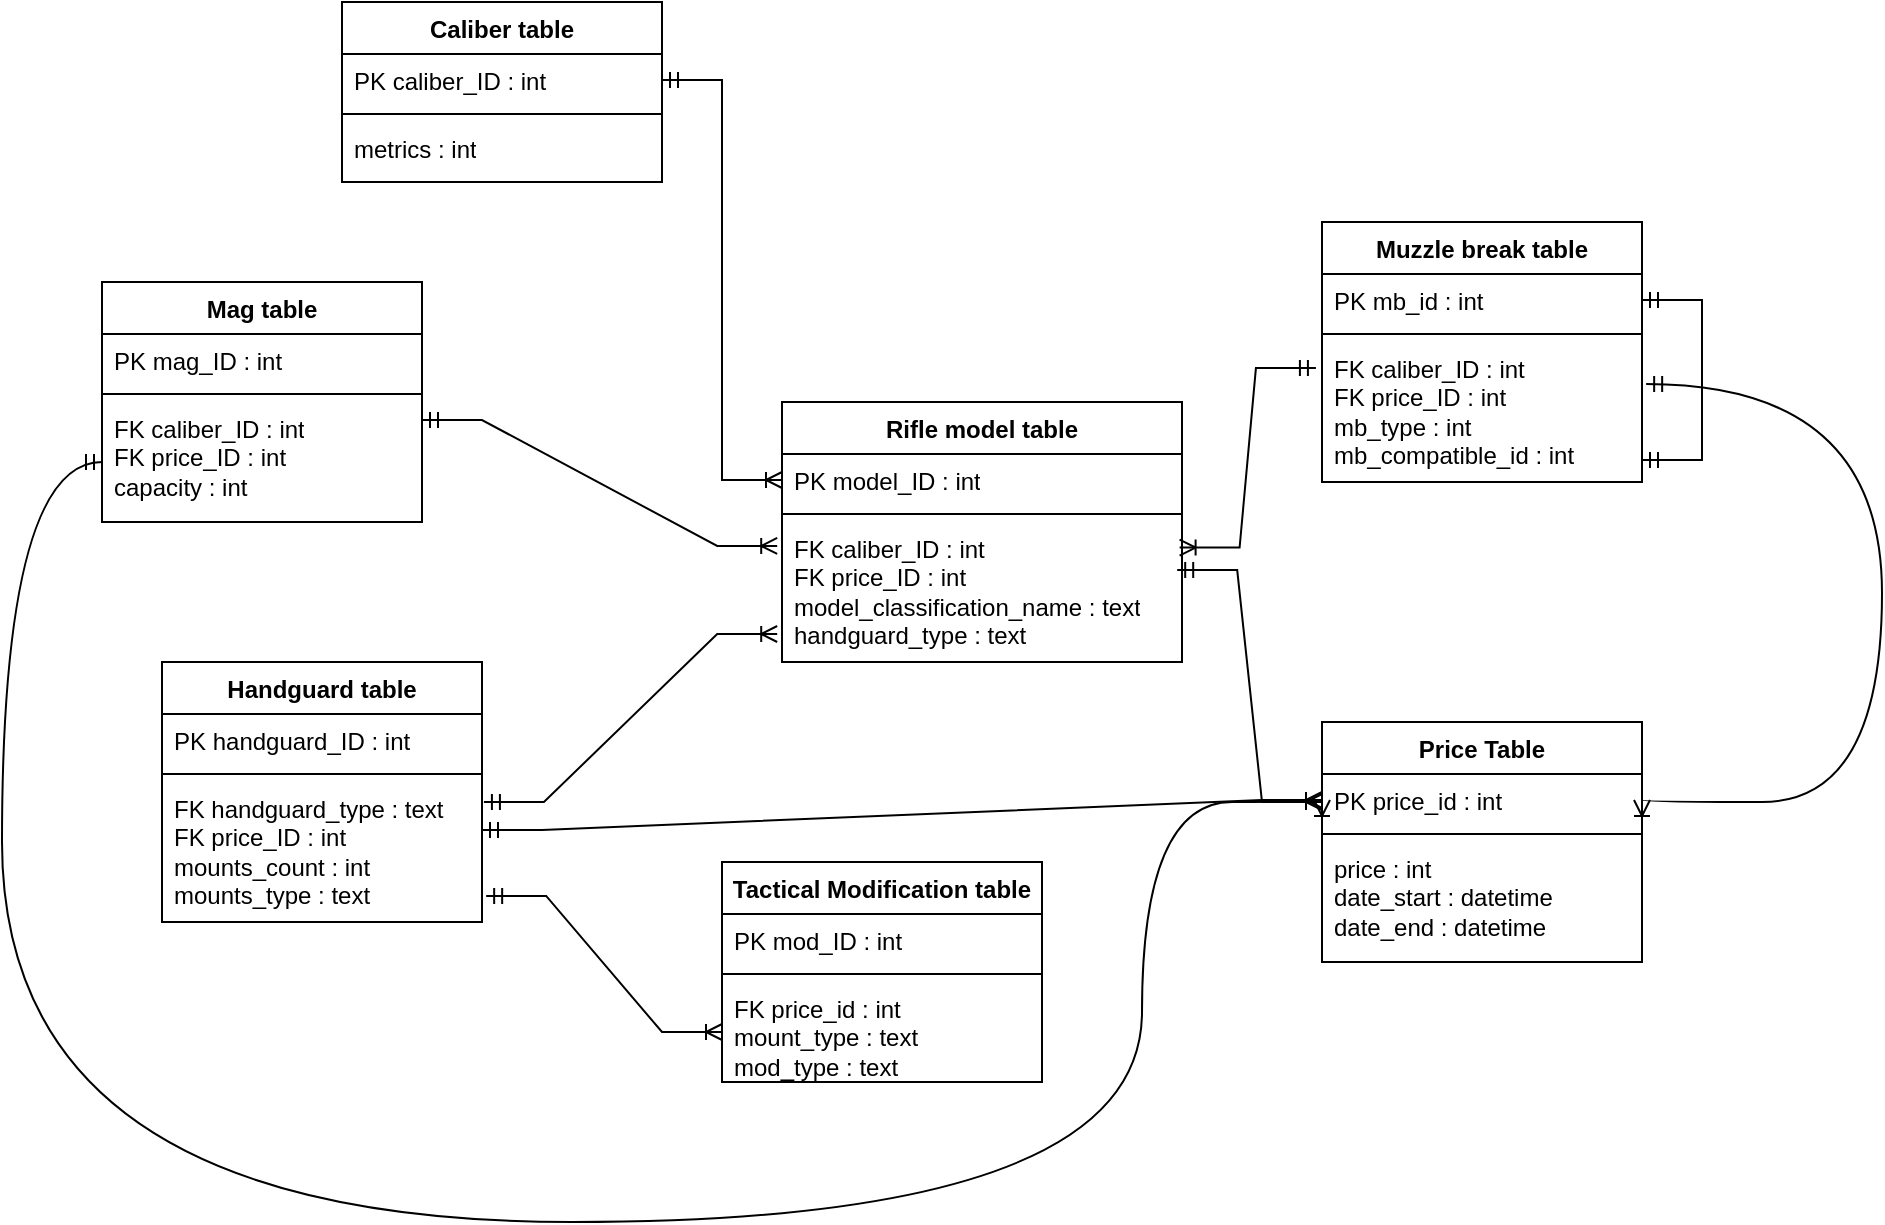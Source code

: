 <mxfile version="24.4.2" type="device">
  <diagram name="Page-1" id="a7904f86-f2b4-8e86-fa97-74104820619b">
    <mxGraphModel dx="993" dy="525" grid="1" gridSize="10" guides="1" tooltips="1" connect="1" arrows="1" fold="1" page="1" pageScale="1" pageWidth="1100" pageHeight="850" background="none" math="0" shadow="0">
      <root>
        <mxCell id="0" />
        <mxCell id="1" parent="0" />
        <mxCell id="yO5ZmVBm04dt71dqiS3L-5" value="Rifle model table" style="swimlane;fontStyle=1;align=center;verticalAlign=top;childLayout=stackLayout;horizontal=1;startSize=26;horizontalStack=0;resizeParent=1;resizeParentMax=0;resizeLast=0;collapsible=1;marginBottom=0;whiteSpace=wrap;html=1;" parent="1" vertex="1">
          <mxGeometry x="460" y="250" width="200" height="130" as="geometry" />
        </mxCell>
        <mxCell id="yO5ZmVBm04dt71dqiS3L-6" value="PK model_ID : int" style="text;strokeColor=none;fillColor=none;align=left;verticalAlign=top;spacingLeft=4;spacingRight=4;overflow=hidden;rotatable=0;points=[[0,0.5],[1,0.5]];portConstraint=eastwest;whiteSpace=wrap;html=1;" parent="yO5ZmVBm04dt71dqiS3L-5" vertex="1">
          <mxGeometry y="26" width="200" height="26" as="geometry" />
        </mxCell>
        <mxCell id="yO5ZmVBm04dt71dqiS3L-7" value="" style="line;strokeWidth=1;fillColor=none;align=left;verticalAlign=middle;spacingTop=-1;spacingLeft=3;spacingRight=3;rotatable=0;labelPosition=right;points=[];portConstraint=eastwest;strokeColor=inherit;" parent="yO5ZmVBm04dt71dqiS3L-5" vertex="1">
          <mxGeometry y="52" width="200" height="8" as="geometry" />
        </mxCell>
        <mxCell id="yO5ZmVBm04dt71dqiS3L-8" value="&lt;div&gt;FK caliber_ID : int&lt;br&gt;&lt;/div&gt;&lt;div&gt;FK price_ID : int&lt;/div&gt;model_classification_name : text&lt;div&gt;handguard_type : text&lt;/div&gt;" style="text;strokeColor=none;fillColor=none;align=left;verticalAlign=top;spacingLeft=4;spacingRight=4;overflow=hidden;rotatable=0;points=[[0,0.5],[1,0.5]];portConstraint=eastwest;whiteSpace=wrap;html=1;" parent="yO5ZmVBm04dt71dqiS3L-5" vertex="1">
          <mxGeometry y="60" width="200" height="70" as="geometry" />
        </mxCell>
        <mxCell id="yO5ZmVBm04dt71dqiS3L-10" value="Caliber table" style="swimlane;fontStyle=1;align=center;verticalAlign=top;childLayout=stackLayout;horizontal=1;startSize=26;horizontalStack=0;resizeParent=1;resizeParentMax=0;resizeLast=0;collapsible=1;marginBottom=0;whiteSpace=wrap;html=1;" parent="1" vertex="1">
          <mxGeometry x="240" y="50" width="160" height="90" as="geometry" />
        </mxCell>
        <mxCell id="yO5ZmVBm04dt71dqiS3L-11" value="PK caliber_ID : int" style="text;strokeColor=none;fillColor=none;align=left;verticalAlign=top;spacingLeft=4;spacingRight=4;overflow=hidden;rotatable=0;points=[[0,0.5],[1,0.5]];portConstraint=eastwest;whiteSpace=wrap;html=1;" parent="yO5ZmVBm04dt71dqiS3L-10" vertex="1">
          <mxGeometry y="26" width="160" height="26" as="geometry" />
        </mxCell>
        <mxCell id="yO5ZmVBm04dt71dqiS3L-12" value="" style="line;strokeWidth=1;fillColor=none;align=left;verticalAlign=middle;spacingTop=-1;spacingLeft=3;spacingRight=3;rotatable=0;labelPosition=right;points=[];portConstraint=eastwest;strokeColor=inherit;" parent="yO5ZmVBm04dt71dqiS3L-10" vertex="1">
          <mxGeometry y="52" width="160" height="8" as="geometry" />
        </mxCell>
        <mxCell id="yO5ZmVBm04dt71dqiS3L-13" value="metrics : int" style="text;strokeColor=none;fillColor=none;align=left;verticalAlign=top;spacingLeft=4;spacingRight=4;overflow=hidden;rotatable=0;points=[[0,0.5],[1,0.5]];portConstraint=eastwest;whiteSpace=wrap;html=1;" parent="yO5ZmVBm04dt71dqiS3L-10" vertex="1">
          <mxGeometry y="60" width="160" height="30" as="geometry" />
        </mxCell>
        <mxCell id="yO5ZmVBm04dt71dqiS3L-14" value="" style="edgeStyle=entityRelationEdgeStyle;fontSize=12;html=1;endArrow=ERoneToMany;startArrow=ERmandOne;rounded=0;exitX=1;exitY=0.5;exitDx=0;exitDy=0;" parent="1" source="yO5ZmVBm04dt71dqiS3L-11" target="yO5ZmVBm04dt71dqiS3L-6" edge="1">
          <mxGeometry width="100" height="100" relative="1" as="geometry">
            <mxPoint x="660" y="360" as="sourcePoint" />
            <mxPoint x="760" y="260" as="targetPoint" />
          </mxGeometry>
        </mxCell>
        <mxCell id="yO5ZmVBm04dt71dqiS3L-15" value="Muzzle break table" style="swimlane;fontStyle=1;align=center;verticalAlign=top;childLayout=stackLayout;horizontal=1;startSize=26;horizontalStack=0;resizeParent=1;resizeParentMax=0;resizeLast=0;collapsible=1;marginBottom=0;whiteSpace=wrap;html=1;" parent="1" vertex="1">
          <mxGeometry x="730" y="160" width="160" height="130" as="geometry" />
        </mxCell>
        <mxCell id="yO5ZmVBm04dt71dqiS3L-16" value="PK mb_id : int" style="text;strokeColor=none;fillColor=none;align=left;verticalAlign=top;spacingLeft=4;spacingRight=4;overflow=hidden;rotatable=0;points=[[0,0.5],[1,0.5]];portConstraint=eastwest;whiteSpace=wrap;html=1;" parent="yO5ZmVBm04dt71dqiS3L-15" vertex="1">
          <mxGeometry y="26" width="160" height="26" as="geometry" />
        </mxCell>
        <mxCell id="yO5ZmVBm04dt71dqiS3L-17" value="" style="line;strokeWidth=1;fillColor=none;align=left;verticalAlign=middle;spacingTop=-1;spacingLeft=3;spacingRight=3;rotatable=0;labelPosition=right;points=[];portConstraint=eastwest;strokeColor=inherit;" parent="yO5ZmVBm04dt71dqiS3L-15" vertex="1">
          <mxGeometry y="52" width="160" height="8" as="geometry" />
        </mxCell>
        <mxCell id="yO5ZmVBm04dt71dqiS3L-18" value="&lt;div&gt;FK caliber_ID : int&lt;br&gt;&lt;/div&gt;&lt;div&gt;FK price_ID : int&lt;/div&gt;mb_type : int&lt;div&gt;mb_compatible_id : int&lt;/div&gt;" style="text;strokeColor=none;fillColor=none;align=left;verticalAlign=top;spacingLeft=4;spacingRight=4;overflow=hidden;rotatable=0;points=[[0,0.5],[1,0.5]];portConstraint=eastwest;whiteSpace=wrap;html=1;" parent="yO5ZmVBm04dt71dqiS3L-15" vertex="1">
          <mxGeometry y="60" width="160" height="70" as="geometry" />
        </mxCell>
        <mxCell id="yO5ZmVBm04dt71dqiS3L-41" value="" style="edgeStyle=entityRelationEdgeStyle;fontSize=12;html=1;endArrow=ERmandOne;startArrow=ERmandOne;rounded=0;entryX=1;entryY=0.5;entryDx=0;entryDy=0;exitX=1;exitY=0.843;exitDx=0;exitDy=0;exitPerimeter=0;" parent="yO5ZmVBm04dt71dqiS3L-15" source="yO5ZmVBm04dt71dqiS3L-18" target="yO5ZmVBm04dt71dqiS3L-16" edge="1">
          <mxGeometry width="100" height="100" relative="1" as="geometry">
            <mxPoint x="170" y="100" as="sourcePoint" />
            <mxPoint x="570" y="50" as="targetPoint" />
            <Array as="points">
              <mxPoint x="170" y="120" />
              <mxPoint x="280" y="60" />
            </Array>
          </mxGeometry>
        </mxCell>
        <mxCell id="yO5ZmVBm04dt71dqiS3L-20" value="Mag table" style="swimlane;fontStyle=1;align=center;verticalAlign=top;childLayout=stackLayout;horizontal=1;startSize=26;horizontalStack=0;resizeParent=1;resizeParentMax=0;resizeLast=0;collapsible=1;marginBottom=0;whiteSpace=wrap;html=1;" parent="1" vertex="1">
          <mxGeometry x="120" y="190" width="160" height="120" as="geometry" />
        </mxCell>
        <mxCell id="yO5ZmVBm04dt71dqiS3L-21" value="PK mag_ID : int" style="text;strokeColor=none;fillColor=none;align=left;verticalAlign=top;spacingLeft=4;spacingRight=4;overflow=hidden;rotatable=0;points=[[0,0.5],[1,0.5]];portConstraint=eastwest;whiteSpace=wrap;html=1;" parent="yO5ZmVBm04dt71dqiS3L-20" vertex="1">
          <mxGeometry y="26" width="160" height="26" as="geometry" />
        </mxCell>
        <mxCell id="yO5ZmVBm04dt71dqiS3L-22" value="" style="line;strokeWidth=1;fillColor=none;align=left;verticalAlign=middle;spacingTop=-1;spacingLeft=3;spacingRight=3;rotatable=0;labelPosition=right;points=[];portConstraint=eastwest;strokeColor=inherit;" parent="yO5ZmVBm04dt71dqiS3L-20" vertex="1">
          <mxGeometry y="52" width="160" height="8" as="geometry" />
        </mxCell>
        <mxCell id="yO5ZmVBm04dt71dqiS3L-23" value="&lt;div&gt;FK caliber_ID : int&lt;/div&gt;&lt;div&gt;FK price_ID : int&lt;/div&gt;capacity : int" style="text;strokeColor=none;fillColor=none;align=left;verticalAlign=top;spacingLeft=4;spacingRight=4;overflow=hidden;rotatable=0;points=[[0,0.5],[1,0.5]];portConstraint=eastwest;whiteSpace=wrap;html=1;" parent="yO5ZmVBm04dt71dqiS3L-20" vertex="1">
          <mxGeometry y="60" width="160" height="60" as="geometry" />
        </mxCell>
        <mxCell id="yO5ZmVBm04dt71dqiS3L-24" value="" style="edgeStyle=entityRelationEdgeStyle;fontSize=12;html=1;endArrow=ERoneToMany;startArrow=ERmandOne;rounded=0;entryX=0.994;entryY=0.183;entryDx=0;entryDy=0;exitX=-0.019;exitY=0.186;exitDx=0;exitDy=0;exitPerimeter=0;entryPerimeter=0;" parent="1" source="yO5ZmVBm04dt71dqiS3L-18" target="yO5ZmVBm04dt71dqiS3L-8" edge="1">
          <mxGeometry width="100" height="100" relative="1" as="geometry">
            <mxPoint x="660" y="460" as="sourcePoint" />
            <mxPoint x="760" y="360" as="targetPoint" />
          </mxGeometry>
        </mxCell>
        <mxCell id="yO5ZmVBm04dt71dqiS3L-25" value="" style="edgeStyle=entityRelationEdgeStyle;fontSize=12;html=1;endArrow=ERoneToMany;startArrow=ERmandOne;rounded=0;entryX=-0.012;entryY=0.171;entryDx=0;entryDy=0;entryPerimeter=0;exitX=1;exitY=0.15;exitDx=0;exitDy=0;exitPerimeter=0;" parent="1" source="yO5ZmVBm04dt71dqiS3L-23" target="yO5ZmVBm04dt71dqiS3L-8" edge="1">
          <mxGeometry width="100" height="100" relative="1" as="geometry">
            <mxPoint x="330" y="324" as="sourcePoint" />
            <mxPoint x="620" y="320" as="targetPoint" />
            <Array as="points">
              <mxPoint x="640" y="330" />
              <mxPoint x="420" y="410" />
              <mxPoint x="740" y="620" />
              <mxPoint x="450" y="450" />
              <mxPoint x="450" y="380" />
            </Array>
          </mxGeometry>
        </mxCell>
        <mxCell id="yO5ZmVBm04dt71dqiS3L-27" value="Handguard table" style="swimlane;fontStyle=1;align=center;verticalAlign=top;childLayout=stackLayout;horizontal=1;startSize=26;horizontalStack=0;resizeParent=1;resizeParentMax=0;resizeLast=0;collapsible=1;marginBottom=0;whiteSpace=wrap;html=1;" parent="1" vertex="1">
          <mxGeometry x="150" y="380" width="160" height="130" as="geometry" />
        </mxCell>
        <mxCell id="yO5ZmVBm04dt71dqiS3L-28" value="PK handguard_ID : int" style="text;strokeColor=none;fillColor=none;align=left;verticalAlign=top;spacingLeft=4;spacingRight=4;overflow=hidden;rotatable=0;points=[[0,0.5],[1,0.5]];portConstraint=eastwest;whiteSpace=wrap;html=1;" parent="yO5ZmVBm04dt71dqiS3L-27" vertex="1">
          <mxGeometry y="26" width="160" height="26" as="geometry" />
        </mxCell>
        <mxCell id="yO5ZmVBm04dt71dqiS3L-29" value="" style="line;strokeWidth=1;fillColor=none;align=left;verticalAlign=middle;spacingTop=-1;spacingLeft=3;spacingRight=3;rotatable=0;labelPosition=right;points=[];portConstraint=eastwest;strokeColor=inherit;" parent="yO5ZmVBm04dt71dqiS3L-27" vertex="1">
          <mxGeometry y="52" width="160" height="8" as="geometry" />
        </mxCell>
        <mxCell id="yO5ZmVBm04dt71dqiS3L-30" value="FK handguard_type : text&lt;div&gt;FK price_ID : int&lt;br&gt;&lt;div&gt;&lt;/div&gt;&lt;div&gt;mounts_count : int&lt;/div&gt;&lt;div&gt;mounts_type : text&lt;/div&gt;&lt;/div&gt;" style="text;strokeColor=none;fillColor=none;align=left;verticalAlign=top;spacingLeft=4;spacingRight=4;overflow=hidden;rotatable=0;points=[[0,0.5],[1,0.5]];portConstraint=eastwest;whiteSpace=wrap;html=1;" parent="yO5ZmVBm04dt71dqiS3L-27" vertex="1">
          <mxGeometry y="60" width="160" height="70" as="geometry" />
        </mxCell>
        <mxCell id="yO5ZmVBm04dt71dqiS3L-32" value="" style="edgeStyle=entityRelationEdgeStyle;fontSize=12;html=1;endArrow=ERoneToMany;startArrow=ERmandOne;rounded=0;exitX=1.006;exitY=0.143;exitDx=0;exitDy=0;exitPerimeter=0;entryX=-0.012;entryY=0.8;entryDx=0;entryDy=0;entryPerimeter=0;" parent="1" source="yO5ZmVBm04dt71dqiS3L-30" target="yO5ZmVBm04dt71dqiS3L-8" edge="1">
          <mxGeometry width="100" height="100" relative="1" as="geometry">
            <mxPoint x="401" y="448" as="sourcePoint" />
            <mxPoint x="469" y="334" as="targetPoint" />
            <Array as="points">
              <mxPoint x="650" y="340" />
              <mxPoint x="430" y="420" />
              <mxPoint x="750" y="630" />
              <mxPoint x="460" y="460" />
              <mxPoint x="460" y="390" />
            </Array>
          </mxGeometry>
        </mxCell>
        <mxCell id="yO5ZmVBm04dt71dqiS3L-33" value="Tactical Modification table" style="swimlane;fontStyle=1;align=center;verticalAlign=top;childLayout=stackLayout;horizontal=1;startSize=26;horizontalStack=0;resizeParent=1;resizeParentMax=0;resizeLast=0;collapsible=1;marginBottom=0;whiteSpace=wrap;html=1;" parent="1" vertex="1">
          <mxGeometry x="430" y="480" width="160" height="110" as="geometry">
            <mxRectangle x="430" y="480" width="180" height="30" as="alternateBounds" />
          </mxGeometry>
        </mxCell>
        <mxCell id="yO5ZmVBm04dt71dqiS3L-34" value="PK mod_ID : int" style="text;strokeColor=none;fillColor=none;align=left;verticalAlign=top;spacingLeft=4;spacingRight=4;overflow=hidden;rotatable=0;points=[[0,0.5],[1,0.5]];portConstraint=eastwest;whiteSpace=wrap;html=1;" parent="yO5ZmVBm04dt71dqiS3L-33" vertex="1">
          <mxGeometry y="26" width="160" height="26" as="geometry" />
        </mxCell>
        <mxCell id="yO5ZmVBm04dt71dqiS3L-35" value="" style="line;strokeWidth=1;fillColor=none;align=left;verticalAlign=middle;spacingTop=-1;spacingLeft=3;spacingRight=3;rotatable=0;labelPosition=right;points=[];portConstraint=eastwest;strokeColor=inherit;" parent="yO5ZmVBm04dt71dqiS3L-33" vertex="1">
          <mxGeometry y="52" width="160" height="8" as="geometry" />
        </mxCell>
        <mxCell id="yO5ZmVBm04dt71dqiS3L-36" value="&lt;div&gt;FK price_id : int&lt;/div&gt;mount_type : text&lt;div&gt;mod_type : text&lt;/div&gt;" style="text;strokeColor=none;fillColor=none;align=left;verticalAlign=top;spacingLeft=4;spacingRight=4;overflow=hidden;rotatable=0;points=[[0,0.5],[1,0.5]];portConstraint=eastwest;whiteSpace=wrap;html=1;" parent="yO5ZmVBm04dt71dqiS3L-33" vertex="1">
          <mxGeometry y="60" width="160" height="50" as="geometry" />
        </mxCell>
        <mxCell id="yO5ZmVBm04dt71dqiS3L-37" value="" style="edgeStyle=entityRelationEdgeStyle;fontSize=12;html=1;endArrow=ERoneToMany;startArrow=ERmandOne;rounded=0;exitX=1.013;exitY=0.814;exitDx=0;exitDy=0;exitPerimeter=0;entryX=0;entryY=0.5;entryDx=0;entryDy=0;" parent="1" source="yO5ZmVBm04dt71dqiS3L-30" target="yO5ZmVBm04dt71dqiS3L-36" edge="1">
          <mxGeometry width="100" height="100" relative="1" as="geometry">
            <mxPoint x="319" y="463" as="sourcePoint" />
            <mxPoint x="465" y="363" as="targetPoint" />
            <Array as="points">
              <mxPoint x="660" y="350" />
              <mxPoint x="440" y="430" />
              <mxPoint x="760" y="640" />
              <mxPoint x="470" y="470" />
              <mxPoint x="470" y="400" />
            </Array>
          </mxGeometry>
        </mxCell>
        <mxCell id="yO5ZmVBm04dt71dqiS3L-43" value="Price Table" style="swimlane;fontStyle=1;align=center;verticalAlign=top;childLayout=stackLayout;horizontal=1;startSize=26;horizontalStack=0;resizeParent=1;resizeParentMax=0;resizeLast=0;collapsible=1;marginBottom=0;whiteSpace=wrap;html=1;" parent="1" vertex="1">
          <mxGeometry x="730" y="410" width="160" height="120" as="geometry" />
        </mxCell>
        <mxCell id="yO5ZmVBm04dt71dqiS3L-44" value="PK price_id : int" style="text;strokeColor=none;fillColor=none;align=left;verticalAlign=top;spacingLeft=4;spacingRight=4;overflow=hidden;rotatable=0;points=[[0,0.5],[1,0.5]];portConstraint=eastwest;whiteSpace=wrap;html=1;" parent="yO5ZmVBm04dt71dqiS3L-43" vertex="1">
          <mxGeometry y="26" width="160" height="26" as="geometry" />
        </mxCell>
        <mxCell id="yO5ZmVBm04dt71dqiS3L-45" value="" style="line;strokeWidth=1;fillColor=none;align=left;verticalAlign=middle;spacingTop=-1;spacingLeft=3;spacingRight=3;rotatable=0;labelPosition=right;points=[];portConstraint=eastwest;strokeColor=inherit;" parent="yO5ZmVBm04dt71dqiS3L-43" vertex="1">
          <mxGeometry y="52" width="160" height="8" as="geometry" />
        </mxCell>
        <mxCell id="yO5ZmVBm04dt71dqiS3L-46" value="price : int&lt;div&gt;date_start : datetime&lt;/div&gt;&lt;div&gt;date_end : datetime&lt;/div&gt;" style="text;strokeColor=none;fillColor=none;align=left;verticalAlign=top;spacingLeft=4;spacingRight=4;overflow=hidden;rotatable=0;points=[[0,0.5],[1,0.5]];portConstraint=eastwest;whiteSpace=wrap;html=1;" parent="yO5ZmVBm04dt71dqiS3L-43" vertex="1">
          <mxGeometry y="60" width="160" height="60" as="geometry" />
        </mxCell>
        <mxCell id="yO5ZmVBm04dt71dqiS3L-47" value="" style="edgeStyle=entityRelationEdgeStyle;fontSize=12;html=1;endArrow=ERoneToMany;startArrow=ERmandOne;rounded=0;entryX=0;entryY=0.5;entryDx=0;entryDy=0;exitX=1;exitY=0.343;exitDx=0;exitDy=0;exitPerimeter=0;" parent="1" source="yO5ZmVBm04dt71dqiS3L-30" target="yO5ZmVBm04dt71dqiS3L-44" edge="1">
          <mxGeometry width="100" height="100" relative="1" as="geometry">
            <mxPoint x="600" y="650" as="sourcePoint" />
            <mxPoint x="700" y="550" as="targetPoint" />
            <Array as="points">
              <mxPoint x="400" y="660" />
            </Array>
          </mxGeometry>
        </mxCell>
        <mxCell id="yO5ZmVBm04dt71dqiS3L-50" value="" style="edgeStyle=orthogonalEdgeStyle;fontSize=12;html=1;endArrow=ERoneToMany;startArrow=ERmandOne;rounded=0;entryX=0;entryY=0.5;entryDx=0;entryDy=0;exitX=0;exitY=0.5;exitDx=0;exitDy=0;curved=1;" parent="1" source="yO5ZmVBm04dt71dqiS3L-23" target="yO5ZmVBm04dt71dqiS3L-44" edge="1">
          <mxGeometry width="100" height="100" relative="1" as="geometry">
            <mxPoint x="320" y="474" as="sourcePoint" />
            <mxPoint x="700" y="459" as="targetPoint" />
            <Array as="points">
              <mxPoint x="70" y="280" />
              <mxPoint x="70" y="660" />
              <mxPoint x="640" y="660" />
              <mxPoint x="640" y="450" />
            </Array>
          </mxGeometry>
        </mxCell>
        <mxCell id="yO5ZmVBm04dt71dqiS3L-53" value="" style="edgeStyle=orthogonalEdgeStyle;fontSize=12;html=1;endArrow=ERoneToMany;startArrow=ERmandOne;rounded=0;exitX=1.013;exitY=0.3;exitDx=0;exitDy=0;exitPerimeter=0;curved=1;entryX=1;entryY=0.5;entryDx=0;entryDy=0;" parent="1" source="yO5ZmVBm04dt71dqiS3L-18" target="yO5ZmVBm04dt71dqiS3L-44" edge="1">
          <mxGeometry width="100" height="100" relative="1" as="geometry">
            <mxPoint x="320" y="474" as="sourcePoint" />
            <mxPoint x="690" y="450" as="targetPoint" />
            <Array as="points">
              <mxPoint x="1010" y="241" />
              <mxPoint x="1010" y="450" />
            </Array>
          </mxGeometry>
        </mxCell>
        <mxCell id="yO5ZmVBm04dt71dqiS3L-55" value="" style="edgeStyle=entityRelationEdgeStyle;fontSize=12;html=1;endArrow=ERoneToMany;startArrow=ERmandOne;rounded=0;exitX=0.988;exitY=0.343;exitDx=0;exitDy=0;exitPerimeter=0;" parent="1" source="yO5ZmVBm04dt71dqiS3L-8" edge="1">
          <mxGeometry width="100" height="100" relative="1" as="geometry">
            <mxPoint x="320" y="474" as="sourcePoint" />
            <mxPoint x="730" y="450" as="targetPoint" />
            <Array as="points">
              <mxPoint x="410" y="670" />
            </Array>
          </mxGeometry>
        </mxCell>
      </root>
    </mxGraphModel>
  </diagram>
</mxfile>

